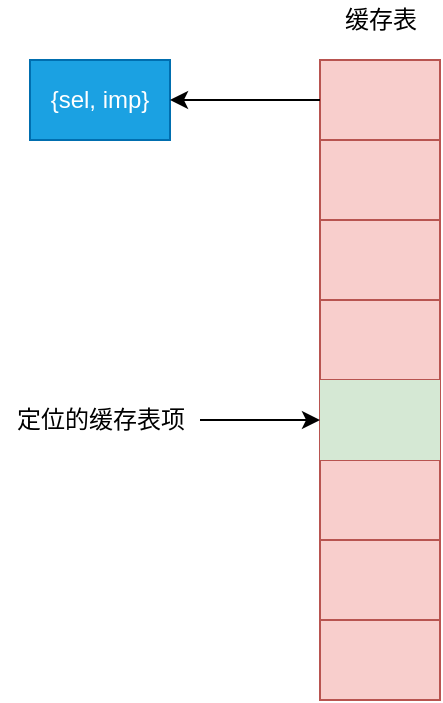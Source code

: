 <mxfile version="14.1.1" type="github">
  <diagram id="0iAqYNN2iNlclvPPU9rL" name="Page-1">
    <mxGraphModel dx="786" dy="426" grid="1" gridSize="10" guides="1" tooltips="1" connect="1" arrows="1" fold="1" page="1" pageScale="1" pageWidth="827" pageHeight="1169" math="0" shadow="0">
      <root>
        <mxCell id="0" />
        <mxCell id="1" parent="0" />
        <mxCell id="CHdyuVchqa2uw6LGRK5T-1" value="" style="shape=table;html=1;whiteSpace=wrap;startSize=0;container=1;collapsible=0;childLayout=tableLayout;fillColor=#f8cecc;strokeColor=#b85450;" vertex="1" parent="1">
          <mxGeometry x="310" y="40" width="60" height="320" as="geometry" />
        </mxCell>
        <mxCell id="CHdyuVchqa2uw6LGRK5T-2" value="" style="shape=partialRectangle;html=1;whiteSpace=wrap;collapsible=0;dropTarget=0;pointerEvents=0;fillColor=none;top=0;left=0;bottom=0;right=0;points=[[0,0.5],[1,0.5]];portConstraint=eastwest;" vertex="1" parent="CHdyuVchqa2uw6LGRK5T-1">
          <mxGeometry width="60" height="40" as="geometry" />
        </mxCell>
        <mxCell id="CHdyuVchqa2uw6LGRK5T-3" value="" style="shape=partialRectangle;html=1;whiteSpace=wrap;connectable=0;overflow=hidden;fillColor=none;top=0;left=0;bottom=0;right=0;" vertex="1" parent="CHdyuVchqa2uw6LGRK5T-2">
          <mxGeometry width="60" height="40" as="geometry" />
        </mxCell>
        <mxCell id="CHdyuVchqa2uw6LGRK5T-4" value="" style="shape=partialRectangle;html=1;whiteSpace=wrap;collapsible=0;dropTarget=0;pointerEvents=0;fillColor=none;top=0;left=0;bottom=0;right=0;points=[[0,0.5],[1,0.5]];portConstraint=eastwest;" vertex="1" parent="CHdyuVchqa2uw6LGRK5T-1">
          <mxGeometry y="40" width="60" height="40" as="geometry" />
        </mxCell>
        <mxCell id="CHdyuVchqa2uw6LGRK5T-5" value="" style="shape=partialRectangle;html=1;whiteSpace=wrap;connectable=0;overflow=hidden;fillColor=none;top=0;left=0;bottom=0;right=0;" vertex="1" parent="CHdyuVchqa2uw6LGRK5T-4">
          <mxGeometry width="60" height="40" as="geometry" />
        </mxCell>
        <mxCell id="CHdyuVchqa2uw6LGRK5T-6" value="" style="shape=partialRectangle;html=1;whiteSpace=wrap;collapsible=0;dropTarget=0;pointerEvents=0;fillColor=none;top=0;left=0;bottom=0;right=0;points=[[0,0.5],[1,0.5]];portConstraint=eastwest;" vertex="1" parent="CHdyuVchqa2uw6LGRK5T-1">
          <mxGeometry y="80" width="60" height="40" as="geometry" />
        </mxCell>
        <mxCell id="CHdyuVchqa2uw6LGRK5T-7" value="" style="shape=partialRectangle;html=1;whiteSpace=wrap;connectable=0;overflow=hidden;fillColor=none;top=0;left=0;bottom=0;right=0;" vertex="1" parent="CHdyuVchqa2uw6LGRK5T-6">
          <mxGeometry width="60" height="40" as="geometry" />
        </mxCell>
        <mxCell id="CHdyuVchqa2uw6LGRK5T-8" value="" style="shape=partialRectangle;html=1;whiteSpace=wrap;collapsible=0;dropTarget=0;pointerEvents=0;fillColor=none;top=0;left=0;bottom=0;right=0;points=[[0,0.5],[1,0.5]];portConstraint=eastwest;" vertex="1" parent="CHdyuVchqa2uw6LGRK5T-1">
          <mxGeometry y="120" width="60" height="40" as="geometry" />
        </mxCell>
        <mxCell id="CHdyuVchqa2uw6LGRK5T-9" value="" style="shape=partialRectangle;html=1;whiteSpace=wrap;connectable=0;overflow=hidden;fillColor=none;top=0;left=0;bottom=0;right=0;" vertex="1" parent="CHdyuVchqa2uw6LGRK5T-8">
          <mxGeometry width="60" height="40" as="geometry" />
        </mxCell>
        <mxCell id="CHdyuVchqa2uw6LGRK5T-10" value="" style="shape=partialRectangle;html=1;whiteSpace=wrap;collapsible=0;dropTarget=0;pointerEvents=0;fillColor=none;top=0;left=0;bottom=0;right=0;points=[[0,0.5],[1,0.5]];portConstraint=eastwest;" vertex="1" parent="CHdyuVchqa2uw6LGRK5T-1">
          <mxGeometry y="160" width="60" height="40" as="geometry" />
        </mxCell>
        <mxCell id="CHdyuVchqa2uw6LGRK5T-11" value="" style="shape=partialRectangle;html=1;whiteSpace=wrap;connectable=0;overflow=hidden;fillColor=#d5e8d4;top=0;left=0;bottom=0;right=0;strokeColor=#82b366;backgroundOutline=0;labelBorderColor=none;" vertex="1" parent="CHdyuVchqa2uw6LGRK5T-10">
          <mxGeometry width="60" height="40" as="geometry" />
        </mxCell>
        <mxCell id="CHdyuVchqa2uw6LGRK5T-12" value="" style="shape=partialRectangle;html=1;whiteSpace=wrap;collapsible=0;dropTarget=0;pointerEvents=0;fillColor=none;top=0;left=0;bottom=0;right=0;points=[[0,0.5],[1,0.5]];portConstraint=eastwest;" vertex="1" parent="CHdyuVchqa2uw6LGRK5T-1">
          <mxGeometry y="200" width="60" height="40" as="geometry" />
        </mxCell>
        <mxCell id="CHdyuVchqa2uw6LGRK5T-13" value="" style="shape=partialRectangle;html=1;whiteSpace=wrap;connectable=0;overflow=hidden;fillColor=none;top=0;left=0;bottom=0;right=0;" vertex="1" parent="CHdyuVchqa2uw6LGRK5T-12">
          <mxGeometry width="60" height="40" as="geometry" />
        </mxCell>
        <mxCell id="CHdyuVchqa2uw6LGRK5T-14" value="" style="shape=partialRectangle;html=1;whiteSpace=wrap;collapsible=0;dropTarget=0;pointerEvents=0;fillColor=none;top=0;left=0;bottom=0;right=0;points=[[0,0.5],[1,0.5]];portConstraint=eastwest;" vertex="1" parent="CHdyuVchqa2uw6LGRK5T-1">
          <mxGeometry y="240" width="60" height="40" as="geometry" />
        </mxCell>
        <mxCell id="CHdyuVchqa2uw6LGRK5T-15" value="" style="shape=partialRectangle;html=1;whiteSpace=wrap;connectable=0;overflow=hidden;fillColor=none;top=0;left=0;bottom=0;right=0;" vertex="1" parent="CHdyuVchqa2uw6LGRK5T-14">
          <mxGeometry width="60" height="40" as="geometry" />
        </mxCell>
        <mxCell id="CHdyuVchqa2uw6LGRK5T-16" value="" style="shape=partialRectangle;html=1;whiteSpace=wrap;collapsible=0;dropTarget=0;pointerEvents=0;fillColor=none;top=0;left=0;bottom=0;right=0;points=[[0,0.5],[1,0.5]];portConstraint=eastwest;" vertex="1" parent="CHdyuVchqa2uw6LGRK5T-1">
          <mxGeometry y="280" width="60" height="40" as="geometry" />
        </mxCell>
        <mxCell id="CHdyuVchqa2uw6LGRK5T-17" value="" style="shape=partialRectangle;html=1;whiteSpace=wrap;connectable=0;overflow=hidden;fillColor=none;top=0;left=0;bottom=0;right=0;" vertex="1" parent="CHdyuVchqa2uw6LGRK5T-16">
          <mxGeometry width="60" height="40" as="geometry" />
        </mxCell>
        <mxCell id="CHdyuVchqa2uw6LGRK5T-19" value="{sel, imp}" style="rounded=0;whiteSpace=wrap;html=1;fillColor=#1ba1e2;strokeColor=#006EAF;fontColor=#ffffff;" vertex="1" parent="1">
          <mxGeometry x="165" y="40" width="70" height="40" as="geometry" />
        </mxCell>
        <mxCell id="CHdyuVchqa2uw6LGRK5T-20" style="edgeStyle=orthogonalEdgeStyle;rounded=0;orthogonalLoop=1;jettySize=auto;html=1;entryX=1;entryY=0.5;entryDx=0;entryDy=0;" edge="1" parent="1" source="CHdyuVchqa2uw6LGRK5T-2" target="CHdyuVchqa2uw6LGRK5T-19">
          <mxGeometry relative="1" as="geometry" />
        </mxCell>
        <mxCell id="CHdyuVchqa2uw6LGRK5T-22" style="edgeStyle=orthogonalEdgeStyle;rounded=0;orthogonalLoop=1;jettySize=auto;html=1;entryX=0;entryY=0.5;entryDx=0;entryDy=0;" edge="1" parent="1" source="CHdyuVchqa2uw6LGRK5T-21" target="CHdyuVchqa2uw6LGRK5T-10">
          <mxGeometry relative="1" as="geometry" />
        </mxCell>
        <mxCell id="CHdyuVchqa2uw6LGRK5T-21" value="定位的缓存表项" style="text;html=1;align=center;verticalAlign=middle;resizable=0;points=[];autosize=1;" vertex="1" parent="1">
          <mxGeometry x="150" y="210" width="100" height="20" as="geometry" />
        </mxCell>
        <mxCell id="CHdyuVchqa2uw6LGRK5T-23" value="缓存表" style="text;html=1;align=center;verticalAlign=middle;resizable=0;points=[];autosize=1;fontFamily=Lucida Console;" vertex="1" parent="1">
          <mxGeometry x="315" y="10" width="50" height="20" as="geometry" />
        </mxCell>
      </root>
    </mxGraphModel>
  </diagram>
</mxfile>
